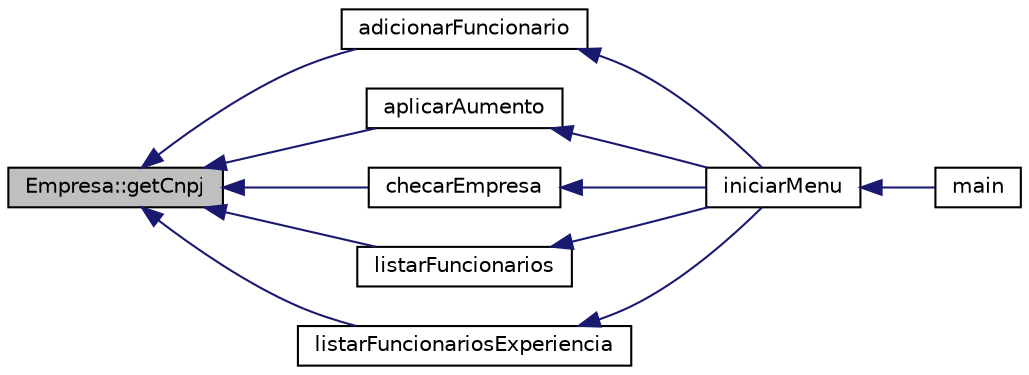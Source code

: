 digraph "Empresa::getCnpj"
{
  edge [fontname="Helvetica",fontsize="10",labelfontname="Helvetica",labelfontsize="10"];
  node [fontname="Helvetica",fontsize="10",shape=record];
  rankdir="LR";
  Node7 [label="Empresa::getCnpj",height=0.2,width=0.4,color="black", fillcolor="grey75", style="filled", fontcolor="black"];
  Node7 -> Node8 [dir="back",color="midnightblue",fontsize="10",style="solid",fontname="Helvetica"];
  Node8 [label="adicionarFuncionario",height=0.2,width=0.4,color="black", fillcolor="white", style="filled",URL="$empresa-crud_8h.html#ac8c1f423c1cff00bb1a6307a44028f9f",tooltip="Adiciona um funcionario à uma empresa já existente. "];
  Node8 -> Node9 [dir="back",color="midnightblue",fontsize="10",style="solid",fontname="Helvetica"];
  Node9 [label="iniciarMenu",height=0.2,width=0.4,color="black", fillcolor="white", style="filled",URL="$menu_8h.html#a2311af40e30459172b0fa90ac0bf6030",tooltip="inicializa o menu do sistema "];
  Node9 -> Node10 [dir="back",color="midnightblue",fontsize="10",style="solid",fontname="Helvetica"];
  Node10 [label="main",height=0.2,width=0.4,color="black", fillcolor="white", style="filled",URL="$main_8cpp.html#a0ddf1224851353fc92bfbff6f499fa97"];
  Node7 -> Node11 [dir="back",color="midnightblue",fontsize="10",style="solid",fontname="Helvetica"];
  Node11 [label="aplicarAumento",height=0.2,width=0.4,color="black", fillcolor="white", style="filled",URL="$empresa-crud_8h.html#aa4e872850865b49ad104c760995e7883",tooltip="Aplica aumento a todos os funcionarios de uma empresa. "];
  Node11 -> Node9 [dir="back",color="midnightblue",fontsize="10",style="solid",fontname="Helvetica"];
  Node7 -> Node12 [dir="back",color="midnightblue",fontsize="10",style="solid",fontname="Helvetica"];
  Node12 [label="checarEmpresa",height=0.2,width=0.4,color="black", fillcolor="white", style="filled",URL="$menu_8h.html#a510d3b46050ea5cf509f03907933d4d8",tooltip="checa se uma empresa já existe "];
  Node12 -> Node9 [dir="back",color="midnightblue",fontsize="10",style="solid",fontname="Helvetica"];
  Node7 -> Node13 [dir="back",color="midnightblue",fontsize="10",style="solid",fontname="Helvetica"];
  Node13 [label="listarFuncionarios",height=0.2,width=0.4,color="black", fillcolor="white", style="filled",URL="$empresa-crud_8h.html#a51d635e3fb20affba92bc8eed1313964",tooltip="Lista todos os funcionários de uma empresa. "];
  Node13 -> Node9 [dir="back",color="midnightblue",fontsize="10",style="solid",fontname="Helvetica"];
  Node7 -> Node14 [dir="back",color="midnightblue",fontsize="10",style="solid",fontname="Helvetica"];
  Node14 [label="listarFuncionariosExperiencia",height=0.2,width=0.4,color="black", fillcolor="white", style="filled",URL="$empresa-crud_8h.html#a8c07bc2a395d88373ebe39b1c7a59116",tooltip="Lista funcionários contratados em até 90 dias. "];
  Node14 -> Node9 [dir="back",color="midnightblue",fontsize="10",style="solid",fontname="Helvetica"];
}
